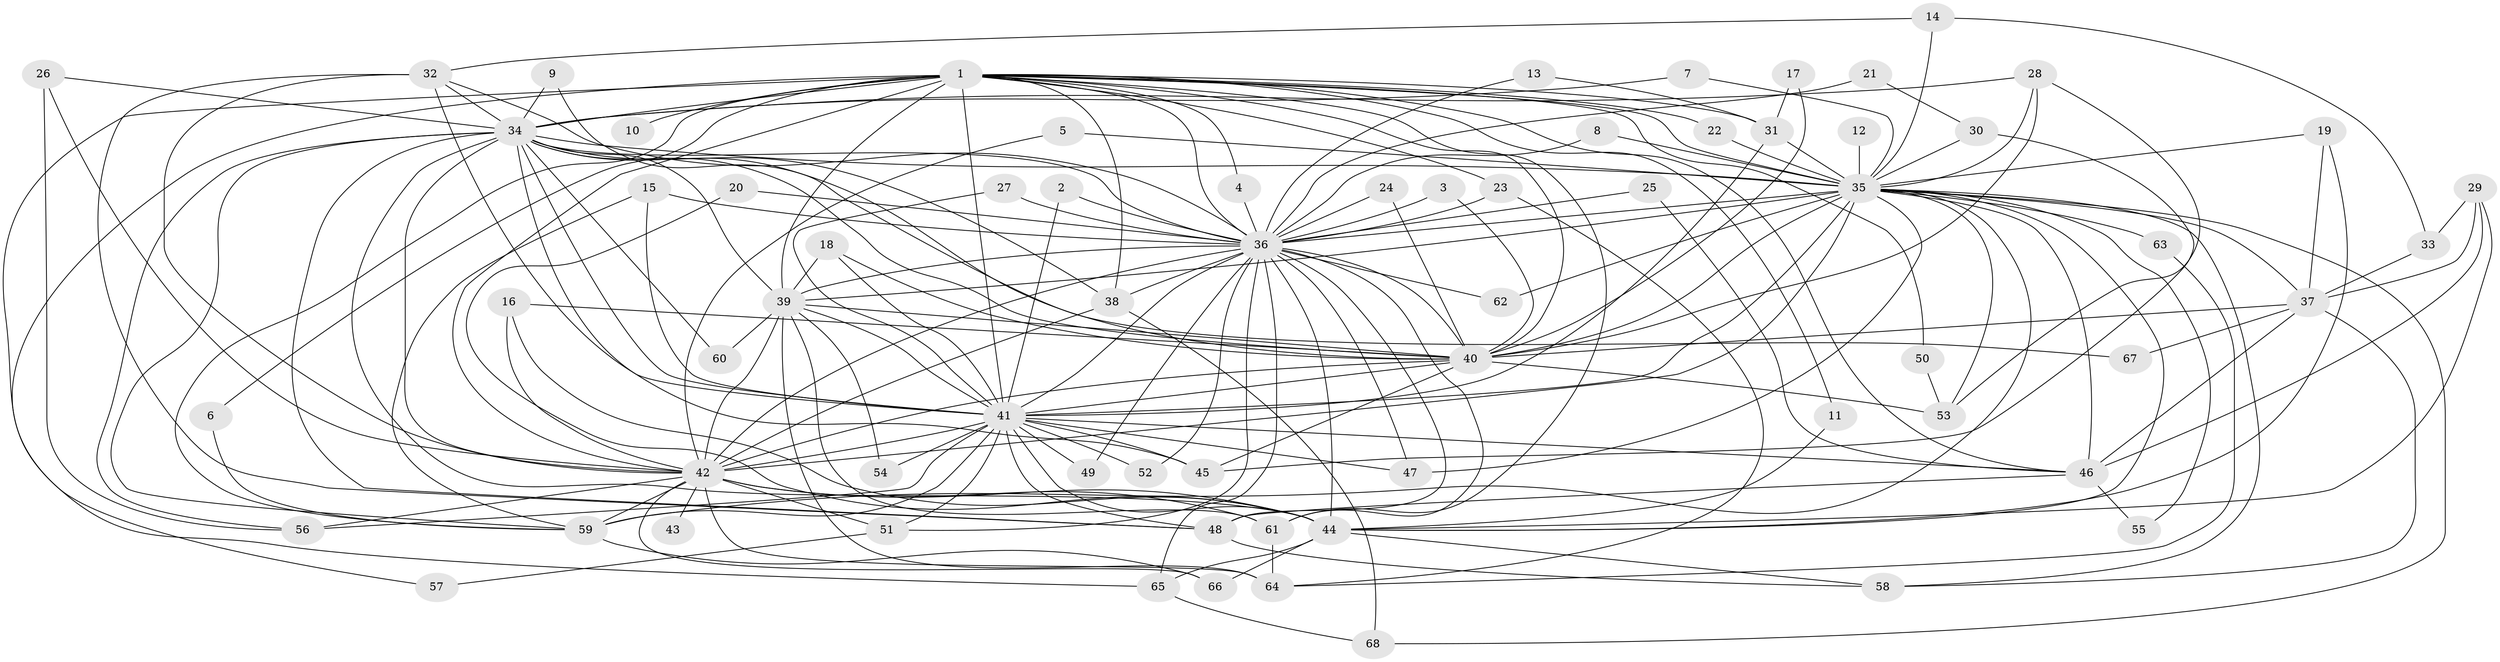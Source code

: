 // original degree distribution, {15: 0.007352941176470588, 21: 0.014705882352941176, 35: 0.007352941176470588, 18: 0.014705882352941176, 26: 0.007352941176470588, 38: 0.007352941176470588, 20: 0.007352941176470588, 23: 0.007352941176470588, 7: 0.014705882352941176, 2: 0.5147058823529411, 3: 0.2426470588235294, 4: 0.09558823529411764, 14: 0.007352941176470588, 5: 0.029411764705882353, 6: 0.014705882352941176, 8: 0.007352941176470588}
// Generated by graph-tools (version 1.1) at 2025/25/03/09/25 03:25:39]
// undirected, 68 vertices, 183 edges
graph export_dot {
graph [start="1"]
  node [color=gray90,style=filled];
  1;
  2;
  3;
  4;
  5;
  6;
  7;
  8;
  9;
  10;
  11;
  12;
  13;
  14;
  15;
  16;
  17;
  18;
  19;
  20;
  21;
  22;
  23;
  24;
  25;
  26;
  27;
  28;
  29;
  30;
  31;
  32;
  33;
  34;
  35;
  36;
  37;
  38;
  39;
  40;
  41;
  42;
  43;
  44;
  45;
  46;
  47;
  48;
  49;
  50;
  51;
  52;
  53;
  54;
  55;
  56;
  57;
  58;
  59;
  60;
  61;
  62;
  63;
  64;
  65;
  66;
  67;
  68;
  1 -- 4 [weight=1.0];
  1 -- 6 [weight=1.0];
  1 -- 10 [weight=2.0];
  1 -- 11 [weight=1.0];
  1 -- 22 [weight=1.0];
  1 -- 23 [weight=1.0];
  1 -- 31 [weight=1.0];
  1 -- 34 [weight=3.0];
  1 -- 35 [weight=3.0];
  1 -- 36 [weight=2.0];
  1 -- 38 [weight=1.0];
  1 -- 39 [weight=2.0];
  1 -- 40 [weight=2.0];
  1 -- 41 [weight=5.0];
  1 -- 42 [weight=2.0];
  1 -- 46 [weight=1.0];
  1 -- 50 [weight=1.0];
  1 -- 57 [weight=1.0];
  1 -- 59 [weight=1.0];
  1 -- 61 [weight=1.0];
  1 -- 65 [weight=1.0];
  2 -- 36 [weight=1.0];
  2 -- 41 [weight=1.0];
  3 -- 36 [weight=1.0];
  3 -- 40 [weight=1.0];
  4 -- 36 [weight=1.0];
  5 -- 35 [weight=1.0];
  5 -- 42 [weight=1.0];
  6 -- 59 [weight=1.0];
  7 -- 34 [weight=1.0];
  7 -- 35 [weight=1.0];
  8 -- 35 [weight=1.0];
  8 -- 36 [weight=1.0];
  9 -- 34 [weight=1.0];
  9 -- 40 [weight=1.0];
  11 -- 44 [weight=1.0];
  12 -- 35 [weight=1.0];
  13 -- 31 [weight=1.0];
  13 -- 36 [weight=1.0];
  14 -- 32 [weight=1.0];
  14 -- 33 [weight=1.0];
  14 -- 35 [weight=1.0];
  15 -- 36 [weight=1.0];
  15 -- 41 [weight=1.0];
  15 -- 59 [weight=1.0];
  16 -- 40 [weight=1.0];
  16 -- 42 [weight=1.0];
  16 -- 44 [weight=1.0];
  17 -- 31 [weight=1.0];
  17 -- 40 [weight=1.0];
  18 -- 39 [weight=1.0];
  18 -- 40 [weight=1.0];
  18 -- 41 [weight=1.0];
  19 -- 35 [weight=1.0];
  19 -- 37 [weight=1.0];
  19 -- 44 [weight=1.0];
  20 -- 36 [weight=1.0];
  20 -- 44 [weight=1.0];
  21 -- 30 [weight=1.0];
  21 -- 36 [weight=1.0];
  22 -- 35 [weight=1.0];
  23 -- 36 [weight=2.0];
  23 -- 64 [weight=1.0];
  24 -- 36 [weight=1.0];
  24 -- 40 [weight=1.0];
  25 -- 36 [weight=1.0];
  25 -- 46 [weight=1.0];
  26 -- 34 [weight=1.0];
  26 -- 42 [weight=1.0];
  26 -- 56 [weight=1.0];
  27 -- 36 [weight=1.0];
  27 -- 41 [weight=1.0];
  28 -- 34 [weight=1.0];
  28 -- 35 [weight=1.0];
  28 -- 40 [weight=1.0];
  28 -- 53 [weight=1.0];
  29 -- 33 [weight=1.0];
  29 -- 37 [weight=1.0];
  29 -- 44 [weight=1.0];
  29 -- 46 [weight=1.0];
  30 -- 35 [weight=2.0];
  30 -- 45 [weight=1.0];
  31 -- 35 [weight=1.0];
  31 -- 41 [weight=1.0];
  32 -- 34 [weight=1.0];
  32 -- 36 [weight=1.0];
  32 -- 41 [weight=1.0];
  32 -- 42 [weight=1.0];
  32 -- 48 [weight=1.0];
  33 -- 37 [weight=1.0];
  34 -- 35 [weight=1.0];
  34 -- 36 [weight=1.0];
  34 -- 38 [weight=1.0];
  34 -- 39 [weight=1.0];
  34 -- 40 [weight=2.0];
  34 -- 41 [weight=2.0];
  34 -- 42 [weight=2.0];
  34 -- 44 [weight=1.0];
  34 -- 45 [weight=1.0];
  34 -- 48 [weight=1.0];
  34 -- 56 [weight=1.0];
  34 -- 59 [weight=1.0];
  34 -- 60 [weight=1.0];
  34 -- 67 [weight=1.0];
  35 -- 36 [weight=1.0];
  35 -- 37 [weight=1.0];
  35 -- 39 [weight=3.0];
  35 -- 40 [weight=2.0];
  35 -- 41 [weight=3.0];
  35 -- 42 [weight=1.0];
  35 -- 44 [weight=1.0];
  35 -- 46 [weight=1.0];
  35 -- 47 [weight=1.0];
  35 -- 53 [weight=1.0];
  35 -- 55 [weight=1.0];
  35 -- 58 [weight=1.0];
  35 -- 59 [weight=2.0];
  35 -- 62 [weight=1.0];
  35 -- 63 [weight=1.0];
  35 -- 68 [weight=1.0];
  36 -- 38 [weight=1.0];
  36 -- 39 [weight=1.0];
  36 -- 40 [weight=2.0];
  36 -- 41 [weight=3.0];
  36 -- 42 [weight=1.0];
  36 -- 44 [weight=2.0];
  36 -- 47 [weight=1.0];
  36 -- 48 [weight=1.0];
  36 -- 49 [weight=1.0];
  36 -- 51 [weight=2.0];
  36 -- 52 [weight=1.0];
  36 -- 61 [weight=2.0];
  36 -- 62 [weight=1.0];
  36 -- 65 [weight=1.0];
  37 -- 40 [weight=1.0];
  37 -- 46 [weight=2.0];
  37 -- 58 [weight=1.0];
  37 -- 67 [weight=1.0];
  38 -- 42 [weight=1.0];
  38 -- 68 [weight=1.0];
  39 -- 40 [weight=2.0];
  39 -- 41 [weight=2.0];
  39 -- 42 [weight=2.0];
  39 -- 54 [weight=1.0];
  39 -- 60 [weight=1.0];
  39 -- 61 [weight=1.0];
  39 -- 64 [weight=2.0];
  40 -- 41 [weight=2.0];
  40 -- 42 [weight=1.0];
  40 -- 45 [weight=1.0];
  40 -- 53 [weight=1.0];
  41 -- 42 [weight=3.0];
  41 -- 44 [weight=1.0];
  41 -- 45 [weight=1.0];
  41 -- 46 [weight=1.0];
  41 -- 47 [weight=1.0];
  41 -- 48 [weight=1.0];
  41 -- 49 [weight=1.0];
  41 -- 51 [weight=1.0];
  41 -- 52 [weight=1.0];
  41 -- 54 [weight=1.0];
  41 -- 56 [weight=1.0];
  41 -- 59 [weight=2.0];
  42 -- 43 [weight=1.0];
  42 -- 44 [weight=1.0];
  42 -- 51 [weight=2.0];
  42 -- 56 [weight=1.0];
  42 -- 59 [weight=1.0];
  42 -- 61 [weight=1.0];
  42 -- 64 [weight=1.0];
  42 -- 66 [weight=1.0];
  44 -- 58 [weight=1.0];
  44 -- 65 [weight=1.0];
  44 -- 66 [weight=1.0];
  46 -- 48 [weight=1.0];
  46 -- 55 [weight=1.0];
  48 -- 58 [weight=1.0];
  50 -- 53 [weight=1.0];
  51 -- 57 [weight=1.0];
  59 -- 66 [weight=1.0];
  61 -- 64 [weight=1.0];
  63 -- 64 [weight=1.0];
  65 -- 68 [weight=1.0];
}
